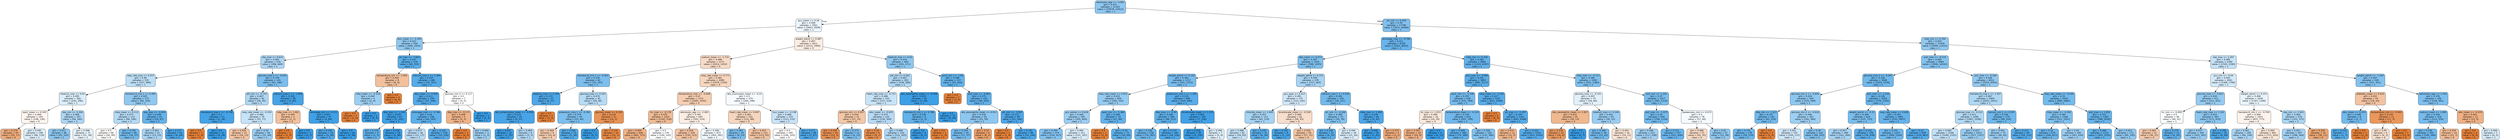 digraph Tree {
node [shape=box, style="filled, rounded", color="black", fontname="helvetica"] ;
edge [fontname="helvetica"] ;
0 [label="admission_age <= -0.961\ngini = 0.421\nsamples = 21341\nvalue = [10078, 23412]\nclass = 1", fillcolor="#8ec7f0"] ;
1 [label="gcs_motor <= 0.26\ngini = 0.499\nsamples = 3561\nvalue = [2663, 2928]\nclass = 1", fillcolor="#edf6fd"] ;
0 -> 1 [labeldistance=2.5, labelangle=45, headlabel="True"] ;
2 [label="bun_mean <= -0.345\ngini = 0.423\nsamples = 950\nvalue = [448, 1024]\nclass = 1", fillcolor="#90c8f0"] ;
1 -> 2 ;
3 [label="sbp_max <= 0.631\ngini = 0.465\nsamples = 676\nvalue = [388, 669]\nclass = 1", fillcolor="#acd6f4"] ;
2 -> 3 ;
4 [label="resp_rate_max <= 0.257\ngini = 0.48\nsamples = 535\nvalue = [327, 489]\nclass = 1", fillcolor="#bddff6"] ;
3 -> 4 ;
5 [label="totalco2_max <= 0.02\ngini = 0.495\nsamples = 360\nvalue = [242, 296]\nclass = 1", fillcolor="#dbedfa"] ;
4 -> 5 ;
6 [label="spo2_mean <= 0.345\ngini = 0.499\nsamples = 193\nvalue = [148, 136]\nclass = 0", fillcolor="#fdf5ef"] ;
5 -> 6 ;
7 [label="gini = 0.379\nsamples = 45\nvalue = [50, 17]\nclass = 0", fillcolor="#eeac7c"] ;
6 -> 7 ;
8 [label="gini = 0.495\nsamples = 148\nvalue = [98, 119]\nclass = 1", fillcolor="#dceefa"] ;
6 -> 8 ;
9 [label="sbp_min <= 0.206\ngini = 0.466\nsamples = 167\nvalue = [94, 160]\nclass = 1", fillcolor="#add7f4"] ;
5 -> 9 ;
10 [label="gini = 0.417\nsamples = 96\nvalue = [43, 102]\nclass = 1", fillcolor="#8cc6f0"] ;
9 -> 10 ;
11 [label="gini = 0.498\nsamples = 71\nvalue = [51, 58]\nclass = 1", fillcolor="#e7f3fc"] ;
9 -> 11 ;
12 [label="hematocrit_min.1 <= 0.495\ngini = 0.425\nsamples = 175\nvalue = [85, 193]\nclass = 1", fillcolor="#90c8f0"] ;
4 -> 12 ;
13 [label="mbp_mean <= 0.112\ngini = 0.473\nsamples = 112\nvalue = [66, 106]\nclass = 1", fillcolor="#b4daf5"] ;
12 -> 13 ;
14 [label="gini = 0.5\nsamples = 66\nvalue = [50, 49]\nclass = 0", fillcolor="#fefcfb"] ;
13 -> 14 ;
15 [label="gini = 0.342\nsamples = 46\nvalue = [16, 57]\nclass = 1", fillcolor="#71b9ec"] ;
13 -> 15 ;
16 [label="sbp_max <= -0.424\ngini = 0.294\nsamples = 63\nvalue = [19, 87]\nclass = 1", fillcolor="#64b2eb"] ;
12 -> 16 ;
17 [label="gini = 0.461\nsamples = 21\nvalue = [13, 23]\nclass = 1", fillcolor="#a9d4f4"] ;
16 -> 17 ;
18 [label="gini = 0.157\nsamples = 42\nvalue = [6, 64]\nclass = 1", fillcolor="#4ca6e7"] ;
16 -> 18 ;
19 [label="glucose_max.2 <= -0.016\ngini = 0.378\nsamples = 141\nvalue = [61, 180]\nclass = 1", fillcolor="#7cbeee"] ;
3 -> 19 ;
20 [label="ptt_min <= -0.741\ngini = 0.467\nsamples = 92\nvalue = [56, 95]\nclass = 1", fillcolor="#aed7f4"] ;
19 -> 20 ;
21 [label="hematocrit_max.1 <= -0.756\ngini = 0.1\nsamples = 13\nvalue = [1, 18]\nclass = 1", fillcolor="#44a2e6"] ;
20 -> 21 ;
22 [label="gini = 0.0\nsamples = 1\nvalue = [1, 0]\nclass = 0", fillcolor="#e58139"] ;
21 -> 22 ;
23 [label="gini = 0.0\nsamples = 12\nvalue = [0, 18]\nclass = 1", fillcolor="#399de5"] ;
21 -> 23 ;
24 [label="resp_rate_mean <= -0.559\ngini = 0.486\nsamples = 79\nvalue = [55, 77]\nclass = 1", fillcolor="#c6e3f8"] ;
20 -> 24 ;
25 [label="gini = 0.456\nsamples = 21\nvalue = [24, 13]\nclass = 0", fillcolor="#f3c5a4"] ;
24 -> 25 ;
26 [label="gini = 0.44\nsamples = 58\nvalue = [31, 64]\nclass = 1", fillcolor="#99ccf2"] ;
24 -> 26 ;
27 [label="calcium_max.1 <= -1.056\ngini = 0.105\nsamples = 49\nvalue = [5, 85]\nclass = 1", fillcolor="#45a3e7"] ;
19 -> 27 ;
28 [label="mbp_max <= 1.061\ngini = 0.444\nsamples = 2\nvalue = [2, 1]\nclass = 0", fillcolor="#f2c09c"] ;
27 -> 28 ;
29 [label="gini = 0.0\nsamples = 1\nvalue = [2, 0]\nclass = 0", fillcolor="#e58139"] ;
28 -> 29 ;
30 [label="gini = 0.0\nsamples = 1\nvalue = [0, 1]\nclass = 1", fillcolor="#399de5"] ;
28 -> 30 ;
31 [label="aniongap_min <= -0.131\ngini = 0.067\nsamples = 47\nvalue = [3, 84]\nclass = 1", fillcolor="#40a0e6"] ;
27 -> 31 ;
32 [label="gini = 0.185\nsamples = 19\nvalue = [3, 26]\nclass = 1", fillcolor="#50a8e8"] ;
31 -> 32 ;
33 [label="gini = 0.0\nsamples = 28\nvalue = [0, 58]\nclass = 1", fillcolor="#399de5"] ;
31 -> 33 ;
34 [label="ph_max <= -3.662\ngini = 0.247\nsamples = 274\nvalue = [60, 355]\nclass = 1", fillcolor="#5aaee9"] ;
2 -> 34 ;
35 [label="temperature_min <= -1.061\ngini = 0.444\nsamples = 8\nvalue = [8, 4]\nclass = 0", fillcolor="#f2c09c"] ;
34 -> 35 ;
36 [label="mbp_mean <= -0.318\ngini = 0.444\nsamples = 4\nvalue = [2, 4]\nclass = 1", fillcolor="#9ccef2"] ;
35 -> 36 ;
37 [label="gini = 0.0\nsamples = 2\nvalue = [2, 0]\nclass = 0", fillcolor="#e58139"] ;
36 -> 37 ;
38 [label="gini = 0.0\nsamples = 2\nvalue = [0, 4]\nclass = 1", fillcolor="#399de5"] ;
36 -> 38 ;
39 [label="gini = 0.0\nsamples = 4\nvalue = [6, 0]\nclass = 0", fillcolor="#e58139"] ;
35 -> 39 ;
40 [label="calcium_max.1 <= 2.394\ngini = 0.225\nsamples = 266\nvalue = [52, 351]\nclass = 1", fillcolor="#56ace9"] ;
34 -> 40 ;
41 [label="sbp_mean <= -0.929\ngini = 0.211\nsamples = 259\nvalue = [47, 346]\nclass = 1", fillcolor="#54aae9"] ;
40 -> 41 ;
42 [label="dbp_max <= -1.441\ngini = 0.055\nsamples = 63\nvalue = [3, 103]\nclass = 1", fillcolor="#3fa0e6"] ;
41 -> 42 ;
43 [label="gini = 0.278\nsamples = 4\nvalue = [1, 5]\nclass = 1", fillcolor="#61b1ea"] ;
42 -> 43 ;
44 [label="gini = 0.039\nsamples = 59\nvalue = [2, 98]\nclass = 1", fillcolor="#3d9fe6"] ;
42 -> 44 ;
45 [label="aniongap_max <= -0.766\ngini = 0.26\nsamples = 196\nvalue = [44, 243]\nclass = 1", fillcolor="#5dafea"] ;
41 -> 45 ;
46 [label="gini = 0.477\nsamples = 18\nvalue = [11, 17]\nclass = 1", fillcolor="#b9dcf6"] ;
45 -> 46 ;
47 [label="gini = 0.222\nsamples = 178\nvalue = [33, 226]\nclass = 1", fillcolor="#56abe9"] ;
45 -> 47 ;
48 [label="glucose_min.2 <= 0.117\ngini = 0.5\nsamples = 7\nvalue = [5, 5]\nclass = 0", fillcolor="#ffffff"] ;
40 -> 48 ;
49 [label="dbp_max <= -0.171\ngini = 0.408\nsamples = 5\nvalue = [5, 2]\nclass = 0", fillcolor="#efb388"] ;
48 -> 49 ;
50 [label="gini = 0.0\nsamples = 2\nvalue = [4, 0]\nclass = 0", fillcolor="#e58139"] ;
49 -> 50 ;
51 [label="gini = 0.444\nsamples = 3\nvalue = [1, 2]\nclass = 1", fillcolor="#9ccef2"] ;
49 -> 51 ;
52 [label="gini = 0.0\nsamples = 2\nvalue = [0, 3]\nclass = 1", fillcolor="#399de5"] ;
48 -> 52 ;
53 [label="weight_admit <= 0.987\ngini = 0.497\nsamples = 2611\nvalue = [2215, 1904]\nclass = 0", fillcolor="#fbede3"] ;
1 -> 53 ;
54 [label="sodium_mean <= -1.731\ngini = 0.486\nsamples = 2171\nvalue = [2014, 1433]\nclass = 0", fillcolor="#f7dbc6"] ;
53 -> 54 ;
55 [label="hematocrit_min.1 <= -0.403\ngini = 0.379\nsamples = 82\nvalue = [35, 103]\nclass = 1", fillcolor="#7cbeee"] ;
54 -> 55 ;
56 [label="totalco2_max <= 2.149\ngini = 0.172\nsamples = 37\nvalue = [6, 57]\nclass = 1", fillcolor="#4ea7e8"] ;
55 -> 56 ;
57 [label="abs_lymphocytes_mean <= -0.058\ngini = 0.123\nsamples = 35\nvalue = [4, 57]\nclass = 1", fillcolor="#47a4e7"] ;
56 -> 57 ;
58 [label="gini = 0.037\nsamples = 31\nvalue = [1, 52]\nclass = 1", fillcolor="#3d9fe6"] ;
57 -> 58 ;
59 [label="gini = 0.469\nsamples = 4\nvalue = [3, 5]\nclass = 1", fillcolor="#b0d8f5"] ;
57 -> 59 ;
60 [label="gini = 0.0\nsamples = 2\nvalue = [2, 0]\nclass = 0", fillcolor="#e58139"] ;
56 -> 60 ;
61 [label="glucose_max <= 0.187\ngini = 0.474\nsamples = 45\nvalue = [29, 46]\nclass = 1", fillcolor="#b6dbf5"] ;
55 -> 61 ;
62 [label="potassium_max.1 <= -0.392\ngini = 0.379\nsamples = 34\nvalue = [15, 44]\nclass = 1", fillcolor="#7cbeee"] ;
61 -> 62 ;
63 [label="gini = 0.469\nsamples = 9\nvalue = [10, 6]\nclass = 0", fillcolor="#f5cdb0"] ;
62 -> 63 ;
64 [label="gini = 0.206\nsamples = 25\nvalue = [5, 38]\nclass = 1", fillcolor="#53aae8"] ;
62 -> 64 ;
65 [label="glucose_mean <= 0.195\ngini = 0.219\nsamples = 11\nvalue = [14, 2]\nclass = 0", fillcolor="#e99355"] ;
61 -> 65 ;
66 [label="gini = 0.0\nsamples = 1\nvalue = [0, 1]\nclass = 1", fillcolor="#399de5"] ;
65 -> 66 ;
67 [label="gini = 0.124\nsamples = 10\nvalue = [14, 1]\nclass = 0", fillcolor="#e78a47"] ;
65 -> 67 ;
68 [label="resp_rate_mean <= 0.771\ngini = 0.481\nsamples = 2089\nvalue = [1979, 1330]\nclass = 0", fillcolor="#f6d6be"] ;
54 -> 68 ;
69 [label="temperature_max <= -0.008\ngini = 0.47\nsamples = 1715\nvalue = [1695, 1032]\nclass = 0", fillcolor="#f5ceb2"] ;
68 -> 69 ;
70 [label="inr_max <= -0.178\ngini = 0.435\nsamples = 1022\nvalue = [1102, 518]\nclass = 0", fillcolor="#f1bc96"] ;
69 -> 70 ;
71 [label="gini = 0.404\nsamples = 844\nvalue = [962, 375]\nclass = 0", fillcolor="#efb286"] ;
70 -> 71 ;
72 [label="gini = 0.5\nsamples = 178\nvalue = [140, 143]\nclass = 1", fillcolor="#fbfdfe"] ;
70 -> 72 ;
73 [label="admission_age <= -2.083\ngini = 0.497\nsamples = 693\nvalue = [593, 514]\nclass = 0", fillcolor="#fceee5"] ;
69 -> 73 ;
74 [label="gini = 0.454\nsamples = 220\nvalue = [230, 123]\nclass = 0", fillcolor="#f3c4a3"] ;
73 -> 74 ;
75 [label="gini = 0.499\nsamples = 473\nvalue = [363, 391]\nclass = 1", fillcolor="#f1f8fd"] ;
73 -> 75 ;
76 [label="abs_monocytes_mean <= -0.22\ngini = 0.5\nsamples = 374\nvalue = [284, 298]\nclass = 1", fillcolor="#f6fafe"] ;
68 -> 76 ;
77 [label="heart_rate_mean <= 0.097\ngini = 0.481\nsamples = 141\nvalue = [131, 88]\nclass = 0", fillcolor="#f6d6be"] ;
76 -> 77 ;
78 [label="gini = 0.383\nsamples = 20\nvalue = [8, 23]\nclass = 1", fillcolor="#7ebfee"] ;
77 -> 78 ;
79 [label="gini = 0.452\nsamples = 121\nvalue = [123, 65]\nclass = 0", fillcolor="#f3c4a2"] ;
77 -> 79 ;
80 [label="bun_mean <= -0.198\ngini = 0.488\nsamples = 233\nvalue = [153, 210]\nclass = 1", fillcolor="#c9e4f8"] ;
76 -> 80 ;
81 [label="gini = 0.5\nsamples = 185\nvalue = [146, 143]\nclass = 0", fillcolor="#fefcfb"] ;
80 -> 81 ;
82 [label="gini = 0.171\nsamples = 48\nvalue = [7, 67]\nclass = 1", fillcolor="#4ea7e8"] ;
80 -> 82 ;
83 [label="totalco2_max <= 0.02\ngini = 0.419\nsamples = 440\nvalue = [201, 471]\nclass = 1", fillcolor="#8dc7f0"] ;
53 -> 83 ;
84 [label="ptt_min <= 0.561\ngini = 0.467\nsamples = 283\nvalue = [158, 268]\nclass = 1", fillcolor="#aed7f4"] ;
83 -> 84 ;
85 [label="heart_rate_max <= -0.731\ngini = 0.486\nsamples = 253\nvalue = [157, 219]\nclass = 1", fillcolor="#c7e3f8"] ;
84 -> 85 ;
86 [label="glucose_min <= 0.057\ngini = 0.459\nsamples = 31\nvalue = [27, 15]\nclass = 0", fillcolor="#f3c7a7"] ;
85 -> 86 ;
87 [label="gini = 0.204\nsamples = 19\nvalue = [23, 3]\nclass = 0", fillcolor="#e89153"] ;
86 -> 87 ;
88 [label="gini = 0.375\nsamples = 12\nvalue = [4, 12]\nclass = 1", fillcolor="#7bbeee"] ;
86 -> 88 ;
89 [label="wbc_mean <= -0.835\ngini = 0.475\nsamples = 222\nvalue = [130, 204]\nclass = 1", fillcolor="#b7dbf6"] ;
85 -> 89 ;
90 [label="gini = 0.18\nsamples = 6\nvalue = [9, 1]\nclass = 0", fillcolor="#e88f4f"] ;
89 -> 90 ;
91 [label="gini = 0.468\nsamples = 216\nvalue = [121, 203]\nclass = 1", fillcolor="#afd7f4"] ;
89 -> 91 ;
92 [label="abs_neutrophils_mean <= -0.468\ngini = 0.039\nsamples = 30\nvalue = [1, 49]\nclass = 1", fillcolor="#3d9fe6"] ;
84 -> 92 ;
93 [label="hematocrit_min.1 <= 0.786\ngini = 0.278\nsamples = 5\nvalue = [1, 5]\nclass = 1", fillcolor="#61b1ea"] ;
92 -> 93 ;
94 [label="gini = 0.0\nsamples = 4\nvalue = [0, 5]\nclass = 1", fillcolor="#399de5"] ;
93 -> 94 ;
95 [label="gini = 0.0\nsamples = 1\nvalue = [1, 0]\nclass = 0", fillcolor="#e58139"] ;
93 -> 95 ;
96 [label="gini = 0.0\nsamples = 25\nvalue = [0, 44]\nclass = 1", fillcolor="#399de5"] ;
92 -> 96 ;
97 [label="pco2_min <= -1.85\ngini = 0.288\nsamples = 157\nvalue = [43, 203]\nclass = 1", fillcolor="#63b2eb"] ;
83 -> 97 ;
98 [label="gini = 0.0\nsamples = 2\nvalue = [3, 0]\nclass = 0", fillcolor="#e58139"] ;
97 -> 98 ;
99 [label="po2_max <= -0.965\ngini = 0.275\nsamples = 155\nvalue = [40, 203]\nclass = 1", fillcolor="#60b0ea"] ;
97 -> 99 ;
100 [label="abs_eosinophils_mean <= 0.911\ngini = 0.418\nsamples = 56\nvalue = [25, 59]\nclass = 1", fillcolor="#8dc7f0"] ;
99 -> 100 ;
101 [label="gini = 0.354\nsamples = 50\nvalue = [17, 57]\nclass = 1", fillcolor="#74baed"] ;
100 -> 101 ;
102 [label="gini = 0.32\nsamples = 6\nvalue = [8, 2]\nclass = 0", fillcolor="#eca06a"] ;
100 -> 102 ;
103 [label="ph_min <= -3.507\ngini = 0.171\nsamples = 99\nvalue = [15, 144]\nclass = 1", fillcolor="#4ea7e8"] ;
99 -> 103 ;
104 [label="gini = 0.0\nsamples = 1\nvalue = [1, 0]\nclass = 0", fillcolor="#e58139"] ;
103 -> 104 ;
105 [label="gini = 0.162\nsamples = 98\nvalue = [14, 144]\nclass = 1", fillcolor="#4ca7e8"] ;
103 -> 105 ;
106 [label="ph_min <= 0.058\ngini = 0.39\nsamples = 17780\nvalue = [7415, 20484]\nclass = 1", fillcolor="#81c0ee"] ;
0 -> 106 [labeldistance=2.5, labelangle=-45, headlabel="False"] ;
107 [label="aniongap_max <= -0.766\ngini = 0.311\nsamples = 6330\nvalue = [1921, 8052]\nclass = 1", fillcolor="#68b4eb"] ;
106 -> 107 ;
108 [label="dbp_mean <= 0.073\ngini = 0.387\nsamples = 1435\nvalue = [588, 1655]\nclass = 1", fillcolor="#7fc0ee"] ;
107 -> 108 ;
109 [label="weight_admit <= 0.142\ngini = 0.364\nsamples = 1157\nvalue = [431, 1372]\nclass = 1", fillcolor="#77bced"] ;
108 -> 109 ;
110 [label="resp_rate_mean <= 0.451\ngini = 0.433\nsamples = 659\nvalue = [326, 703]\nclass = 1", fillcolor="#95caf1"] ;
109 -> 110 ;
111 [label="gcs_verbal <= 0.618\ngini = 0.446\nsamples = 585\nvalue = [305, 604]\nclass = 1", fillcolor="#9dcef2"] ;
110 -> 111 ;
112 [label="gini = 0.394\nsamples = 374\nvalue = [154, 417]\nclass = 1", fillcolor="#82c1ef"] ;
111 -> 112 ;
113 [label="gini = 0.494\nsamples = 211\nvalue = [151, 187]\nclass = 1", fillcolor="#d9ecfa"] ;
111 -> 113 ;
114 [label="spo2_min <= -5.384\ngini = 0.289\nsamples = 74\nvalue = [21, 99]\nclass = 1", fillcolor="#63b2eb"] ;
110 -> 114 ;
115 [label="gini = 0.0\nsamples = 1\nvalue = [3, 0]\nclass = 0", fillcolor="#e58139"] ;
114 -> 115 ;
116 [label="gini = 0.26\nsamples = 73\nvalue = [18, 99]\nclass = 1", fillcolor="#5dafea"] ;
114 -> 116 ;
117 [label="potassium_min.1 <= 1.285\ngini = 0.235\nsamples = 498\nvalue = [105, 669]\nclass = 1", fillcolor="#58ace9"] ;
109 -> 117 ;
118 [label="dbp_max <= -0.59\ngini = 0.269\nsamples = 396\nvalue = [98, 513]\nclass = 1", fillcolor="#5fb0ea"] ;
117 -> 118 ;
119 [label="gini = 0.326\nsamples = 236\nvalue = [74, 287]\nclass = 1", fillcolor="#6cb6ec"] ;
118 -> 119 ;
120 [label="gini = 0.174\nsamples = 160\nvalue = [24, 226]\nclass = 1", fillcolor="#4ea7e8"] ;
118 -> 120 ;
121 [label="bicarbonate_mean <= 1.374\ngini = 0.082\nsamples = 102\nvalue = [7, 156]\nclass = 1", fillcolor="#42a1e6"] ;
117 -> 121 ;
122 [label="gini = 0.026\nsamples = 95\nvalue = [2, 150]\nclass = 1", fillcolor="#3c9ee5"] ;
121 -> 122 ;
123 [label="gini = 0.496\nsamples = 7\nvalue = [5, 6]\nclass = 1", fillcolor="#deeffb"] ;
121 -> 123 ;
124 [label="weight_admit <= 0.371\ngini = 0.459\nsamples = 278\nvalue = [157, 283]\nclass = 1", fillcolor="#a7d3f3"] ;
108 -> 124 ;
125 [label="gcs_eyes <= 0.412\ngini = 0.491\nsamples = 175\nvalue = [123, 162]\nclass = 1", fillcolor="#cfe7f9"] ;
124 -> 125 ;
126 [label="chloride_mean <= 1.045\ngini = 0.457\nsamples = 113\nvalue = [65, 119]\nclass = 1", fillcolor="#a5d3f3"] ;
125 -> 126 ;
127 [label="gini = 0.486\nsamples = 82\nvalue = [59, 83]\nclass = 1", fillcolor="#c6e3f7"] ;
126 -> 127 ;
128 [label="gini = 0.245\nsamples = 31\nvalue = [6, 36]\nclass = 1", fillcolor="#5aade9"] ;
126 -> 128 ;
129 [label="bicarbonate_mean <= -0.528\ngini = 0.489\nsamples = 62\nvalue = [58, 43]\nclass = 0", fillcolor="#f8decc"] ;
125 -> 129 ;
130 [label="gini = 0.142\nsamples = 8\nvalue = [1, 12]\nclass = 1", fillcolor="#49a5e7"] ;
129 -> 130 ;
131 [label="gini = 0.456\nsamples = 54\nvalue = [57, 31]\nclass = 0", fillcolor="#f3c6a5"] ;
129 -> 131 ;
132 [label="calcium_max.1 <= 0.039\ngini = 0.342\nsamples = 103\nvalue = [34, 121]\nclass = 1", fillcolor="#71b9ec"] ;
124 -> 132 ;
133 [label="ph_min <= -0.266\ngini = 0.399\nsamples = 75\nvalue = [30, 79]\nclass = 1", fillcolor="#84c2ef"] ;
132 -> 133 ;
134 [label="gini = 0.248\nsamples = 41\nvalue = [9, 53]\nclass = 1", fillcolor="#5baee9"] ;
133 -> 134 ;
135 [label="gini = 0.494\nsamples = 34\nvalue = [21, 26]\nclass = 1", fillcolor="#d9ecfa"] ;
133 -> 135 ;
136 [label="mbp_max <= 1.492\ngini = 0.159\nsamples = 28\nvalue = [4, 42]\nclass = 1", fillcolor="#4ca6e7"] ;
132 -> 136 ;
137 [label="gini = 0.046\nsamples = 26\nvalue = [1, 41]\nclass = 1", fillcolor="#3e9fe6"] ;
136 -> 137 ;
138 [label="gini = 0.375\nsamples = 2\nvalue = [3, 1]\nclass = 0", fillcolor="#eeab7b"] ;
136 -> 138 ;
139 [label="mbp_min <= 0.326\ngini = 0.285\nsamples = 4895\nvalue = [1333, 6397]\nclass = 1", fillcolor="#62b1ea"] ;
107 -> 139 ;
140 [label="po2_max <= -0.984\ngini = 0.251\nsamples = 3803\nvalue = [882, 5117]\nclass = 1", fillcolor="#5baee9"] ;
139 -> 140 ;
141 [label="spo2_min <= -3.748\ngini = 0.355\nsamples = 636\nvalue = [231, 769]\nclass = 1", fillcolor="#74baed"] ;
140 -> 141 ;
142 [label="inr_max <= 1.053\ngini = 0.496\nsamples = 26\nvalue = [24, 20]\nclass = 0", fillcolor="#fbeade"] ;
141 -> 142 ;
143 [label="gini = 0.397\nsamples = 20\nvalue = [24, 9]\nclass = 0", fillcolor="#efb083"] ;
142 -> 143 ;
144 [label="gini = 0.0\nsamples = 6\nvalue = [0, 11]\nclass = 1", fillcolor="#399de5"] ;
142 -> 144 ;
145 [label="temperature_mean <= -0.145\ngini = 0.339\nsamples = 610\nvalue = [207, 749]\nclass = 1", fillcolor="#70b8ec"] ;
141 -> 145 ;
146 [label="gini = 0.269\nsamples = 284\nvalue = [74, 389]\nclass = 1", fillcolor="#5fb0ea"] ;
145 -> 146 ;
147 [label="gini = 0.394\nsamples = 326\nvalue = [133, 360]\nclass = 1", fillcolor="#82c1ef"] ;
145 -> 147 ;
148 [label="mbp_mean <= -3.159\ngini = 0.227\nsamples = 3167\nvalue = [651, 4348]\nclass = 1", fillcolor="#57ace9"] ;
140 -> 148 ;
149 [label="gini = 0.0\nsamples = 6\nvalue = [8, 0]\nclass = 0", fillcolor="#e58139"] ;
148 -> 149 ;
150 [label="ph_max <= -5.297\ngini = 0.224\nsamples = 3161\nvalue = [643, 4348]\nclass = 1", fillcolor="#56abe9"] ;
148 -> 150 ;
151 [label="gini = 0.415\nsamples = 11\nvalue = [12, 5]\nclass = 0", fillcolor="#f0b58b"] ;
150 -> 151 ;
152 [label="gini = 0.222\nsamples = 3150\nvalue = [631, 4343]\nclass = 1", fillcolor="#56abe9"] ;
150 -> 152 ;
153 [label="mbp_max <= -0.713\ngini = 0.385\nsamples = 1092\nvalue = [451, 1280]\nclass = 1", fillcolor="#7fc0ee"] ;
139 -> 153 ;
154 [label="glucose_max <= -0.101\ngini = 0.497\nsamples = 75\nvalue = [56, 66]\nclass = 1", fillcolor="#e1f0fb"] ;
153 -> 154 ;
155 [label="abs_neutrophils_mean <= 1.827\ngini = 0.422\nsamples = 25\nvalue = [30, 13]\nclass = 0", fillcolor="#f0b88f"] ;
154 -> 155 ;
156 [label="gini = 0.278\nsamples = 22\nvalue = [30, 6]\nclass = 0", fillcolor="#ea9a61"] ;
155 -> 156 ;
157 [label="gini = 0.0\nsamples = 3\nvalue = [0, 7]\nclass = 1", fillcolor="#399de5"] ;
155 -> 157 ;
158 [label="totalco2_max <= 0.244\ngini = 0.442\nsamples = 50\nvalue = [26, 53]\nclass = 1", fillcolor="#9acdf2"] ;
154 -> 158 ;
159 [label="gini = 0.346\nsamples = 34\nvalue = [12, 42]\nclass = 1", fillcolor="#72b9ec"] ;
158 -> 159 ;
160 [label="gini = 0.493\nsamples = 16\nvalue = [14, 11]\nclass = 0", fillcolor="#f9e4d5"] ;
158 -> 160 ;
161 [label="po2_min <= 1.103\ngini = 0.37\nsamples = 1017\nvalue = [395, 1214]\nclass = 1", fillcolor="#79bded"] ;
153 -> 161 ;
162 [label="po2_max <= -1.075\ngini = 0.35\nsamples = 939\nvalue = [338, 1154]\nclass = 1", fillcolor="#73baed"] ;
161 -> 162 ;
163 [label="gini = 0.448\nsamples = 212\nvalue = [117, 228]\nclass = 1", fillcolor="#9fcff2"] ;
162 -> 163 ;
164 [label="gini = 0.311\nsamples = 727\nvalue = [221, 926]\nclass = 1", fillcolor="#68b4eb"] ;
162 -> 164 ;
165 [label="baseexcess_min <= 0.073\ngini = 0.5\nsamples = 78\nvalue = [57, 60]\nclass = 1", fillcolor="#f5fafe"] ;
161 -> 165 ;
166 [label="gini = 0.486\nsamples = 51\nvalue = [45, 32]\nclass = 0", fillcolor="#f7dbc6"] ;
165 -> 166 ;
167 [label="gini = 0.42\nsamples = 27\nvalue = [12, 28]\nclass = 1", fillcolor="#8ec7f0"] ;
165 -> 167 ;
168 [label="mbp_min <= 0.764\ngini = 0.425\nsamples = 11450\nvalue = [5494, 12432]\nclass = 1", fillcolor="#91c8f0"] ;
106 -> 168 ;
169 [label="po2_max <= -0.219\ngini = 0.402\nsamples = 9060\nvalue = [3949, 10242]\nclass = 1", fillcolor="#85c3ef"] ;
168 -> 169 ;
170 [label="glucose_max.2 <= -0.547\ngini = 0.338\nsamples = 3048\nvalue = [1025, 3739]\nclass = 1", fillcolor="#6fb8ec"] ;
169 -> 170 ;
171 [label="glucose_min.2 <= -0.845\ngini = 0.419\nsamples = 544\nvalue = [255, 599]\nclass = 1", fillcolor="#8dc7f0"] ;
170 -> 171 ;
172 [label="dbp_min <= 1.023\ngini = 0.347\nsamples = 181\nvalue = [63, 219]\nclass = 1", fillcolor="#72b9ec"] ;
171 -> 172 ;
173 [label="gini = 0.331\nsamples = 178\nvalue = [58, 219]\nclass = 1", fillcolor="#6db7ec"] ;
172 -> 173 ;
174 [label="gini = 0.0\nsamples = 3\nvalue = [5, 0]\nclass = 0", fillcolor="#e58139"] ;
172 -> 174 ;
175 [label="glucose_min.2 <= -0.626\ngini = 0.446\nsamples = 363\nvalue = [192, 380]\nclass = 1", fillcolor="#9dcff2"] ;
171 -> 175 ;
176 [label="gini = 0.491\nsamples = 147\nvalue = [104, 137]\nclass = 1", fillcolor="#cfe7f9"] ;
175 -> 176 ;
177 [label="gini = 0.39\nsamples = 216\nvalue = [88, 243]\nclass = 1", fillcolor="#81c0ee"] ;
175 -> 177 ;
178 [label="po2_max <= -1.234\ngini = 0.316\nsamples = 2504\nvalue = [770, 3140]\nclass = 1", fillcolor="#6ab5eb"] ;
170 -> 178 ;
179 [label="weight_admit <= -0.31\ngini = 0.369\nsamples = 619\nvalue = [237, 733]\nclass = 1", fillcolor="#79bded"] ;
178 -> 179 ;
180 [label="gini = 0.457\nsamples = 289\nvalue = [161, 294]\nclass = 1", fillcolor="#a5d3f3"] ;
179 -> 180 ;
181 [label="gini = 0.252\nsamples = 330\nvalue = [76, 439]\nclass = 1", fillcolor="#5baeea"] ;
179 -> 181 ;
182 [label="resp_rate_mean <= 0.606\ngini = 0.297\nsamples = 1885\nvalue = [533, 2407]\nclass = 1", fillcolor="#65b3eb"] ;
178 -> 182 ;
183 [label="gini = 0.331\nsamples = 1247\nvalue = [409, 1544]\nclass = 1", fillcolor="#6db7ec"] ;
182 -> 183 ;
184 [label="gini = 0.22\nsamples = 638\nvalue = [124, 863]\nclass = 1", fillcolor="#55abe9"] ;
182 -> 184 ;
185 [label="po2_max <= -0.166\ngini = 0.428\nsamples = 6012\nvalue = [2924, 6503]\nclass = 1", fillcolor="#92c9f1"] ;
169 -> 185 ;
186 [label="hematocrit_max.1 <= 1.507\ngini = 0.467\nsamples = 3469\nvalue = [2025, 3422]\nclass = 1", fillcolor="#aed7f4"] ;
185 -> 186 ;
187 [label="glucose_max <= -0.212\ngini = 0.471\nsamples = 3299\nvalue = [1967, 3208]\nclass = 1", fillcolor="#b2d9f5"] ;
186 -> 187 ;
188 [label="gini = 0.483\nsamples = 2246\nvalue = [1440, 2101]\nclass = 1", fillcolor="#c1e0f7"] ;
187 -> 188 ;
189 [label="gini = 0.437\nsamples = 1053\nvalue = [527, 1107]\nclass = 1", fillcolor="#97ccf1"] ;
187 -> 189 ;
190 [label="calcium_min.1 <= 0.507\ngini = 0.336\nsamples = 170\nvalue = [58, 214]\nclass = 1", fillcolor="#6fb8ec"] ;
186 -> 190 ;
191 [label="gini = 0.441\nsamples = 75\nvalue = [40, 82]\nclass = 1", fillcolor="#9acdf2"] ;
190 -> 191 ;
192 [label="gini = 0.211\nsamples = 95\nvalue = [18, 132]\nclass = 1", fillcolor="#54aae9"] ;
190 -> 192 ;
193 [label="resp_rate_mean <= -0.544\ngini = 0.35\nsamples = 2543\nvalue = [899, 3081]\nclass = 1", fillcolor="#73baed"] ;
185 -> 193 ;
194 [label="mbp_mean <= -0.302\ngini = 0.385\nsamples = 1260\nvalue = [511, 1451]\nclass = 1", fillcolor="#7fc0ee"] ;
193 -> 194 ;
195 [label="gini = 0.32\nsamples = 675\nvalue = [204, 817]\nclass = 1", fillcolor="#6ab5eb"] ;
194 -> 195 ;
196 [label="gini = 0.44\nsamples = 585\nvalue = [307, 634]\nclass = 1", fillcolor="#99ccf2"] ;
194 -> 196 ;
197 [label="po2_max <= 1.833\ngini = 0.311\nsamples = 1283\nvalue = [388, 1630]\nclass = 1", fillcolor="#68b4eb"] ;
193 -> 197 ;
198 [label="gini = 0.288\nsamples = 1112\nvalue = [303, 1435]\nclass = 1", fillcolor="#63b2ea"] ;
197 -> 198 ;
199 [label="gini = 0.423\nsamples = 171\nvalue = [85, 195]\nclass = 1", fillcolor="#8fc8f0"] ;
197 -> 199 ;
200 [label="sbp_max <= 1.597\ngini = 0.485\nsamples = 2390\nvalue = [1545, 2190]\nclass = 1", fillcolor="#c5e2f7"] ;
168 -> 200 ;
201 [label="gcs_min <= -0.04\ngini = 0.492\nsamples = 2041\nvalue = [1398, 1799]\nclass = 1", fillcolor="#d3e9f9"] ;
200 -> 201 ;
202 [label="glucose_max <= -0.821\ngini = 0.434\nsamples = 411\nvalue = [211, 451]\nclass = 1", fillcolor="#96cbf1"] ;
201 -> 202 ;
203 [label="inr_min <= -0.099\ngini = 0.5\nsamples = 46\nvalue = [40, 41]\nclass = 1", fillcolor="#fafdfe"] ;
202 -> 203 ;
204 [label="gini = 0.465\nsamples = 31\nvalue = [36, 21]\nclass = 0", fillcolor="#f4caac"] ;
203 -> 204 ;
205 [label="gini = 0.278\nsamples = 15\nvalue = [4, 20]\nclass = 1", fillcolor="#61b1ea"] ;
203 -> 205 ;
206 [label="heart_rate_max <= 1.181\ngini = 0.415\nsamples = 365\nvalue = [171, 410]\nclass = 1", fillcolor="#8cc6f0"] ;
202 -> 206 ;
207 [label="gini = 0.437\nsamples = 320\nvalue = [163, 342]\nclass = 1", fillcolor="#97ccf1"] ;
206 -> 207 ;
208 [label="gini = 0.188\nsamples = 45\nvalue = [8, 68]\nclass = 1", fillcolor="#50a9e8"] ;
206 -> 208 ;
209 [label="weight_admit <= 0.252\ngini = 0.498\nsamples = 1630\nvalue = [1187, 1348]\nclass = 1", fillcolor="#e7f3fc"] ;
201 -> 209 ;
210 [label="hematocrit_min.1 <= -0.769\ngini = 0.499\nsamples = 1051\nvalue = [855, 773]\nclass = 0", fillcolor="#fdf3ec"] ;
209 -> 210 ;
211 [label="gini = 0.461\nsamples = 149\nvalue = [84, 149]\nclass = 1", fillcolor="#a9d4f4"] ;
210 -> 211 ;
212 [label="gini = 0.494\nsamples = 902\nvalue = [771, 624]\nclass = 0", fillcolor="#fae7d9"] ;
210 -> 212 ;
213 [label="sbp_min <= 2.401\ngini = 0.464\nsamples = 579\nvalue = [332, 575]\nclass = 1", fillcolor="#abd6f4"] ;
209 -> 213 ;
214 [label="gini = 0.451\nsamples = 547\nvalue = [296, 564]\nclass = 1", fillcolor="#a1d0f3"] ;
213 -> 214 ;
215 [label="gini = 0.359\nsamples = 32\nvalue = [36, 11]\nclass = 0", fillcolor="#eda876"] ;
213 -> 215 ;
216 [label="weight_admit <= -1.265\ngini = 0.397\nsamples = 349\nvalue = [147, 391]\nclass = 1", fillcolor="#83c2ef"] ;
200 -> 216 ;
217 [label="platelets_mean <= 0.032\ngini = 0.452\nsamples = 19\nvalue = [19, 10]\nclass = 0", fillcolor="#f3c3a1"] ;
216 -> 217 ;
218 [label="wbc_mean <= 0.253\ngini = 0.346\nsamples = 8\nvalue = [2, 7]\nclass = 1", fillcolor="#72b9ec"] ;
217 -> 218 ;
219 [label="gini = 0.219\nsamples = 7\nvalue = [1, 7]\nclass = 1", fillcolor="#55abe9"] ;
218 -> 219 ;
220 [label="gini = 0.0\nsamples = 1\nvalue = [1, 0]\nclass = 0", fillcolor="#e58139"] ;
218 -> 220 ;
221 [label="temperature_min <= -0.043\ngini = 0.255\nsamples = 11\nvalue = [17, 3]\nclass = 0", fillcolor="#ea975c"] ;
217 -> 221 ;
222 [label="gini = 0.49\nsamples = 4\nvalue = [4, 3]\nclass = 0", fillcolor="#f8e0ce"] ;
221 -> 222 ;
223 [label="gini = 0.0\nsamples = 7\nvalue = [13, 0]\nclass = 0", fillcolor="#e58139"] ;
221 -> 223 ;
224 [label="admission_age <= 1.554\ngini = 0.376\nsamples = 330\nvalue = [128, 381]\nclass = 1", fillcolor="#7cbeee"] ;
216 -> 224 ;
225 [label="sodium_mean <= 1.699\ngini = 0.359\nsamples = 319\nvalue = [115, 376]\nclass = 1", fillcolor="#76bbed"] ;
224 -> 225 ;
226 [label="gini = 0.336\nsamples = 305\nvalue = [100, 369]\nclass = 1", fillcolor="#6fb8ec"] ;
225 -> 226 ;
227 [label="gini = 0.434\nsamples = 14\nvalue = [15, 7]\nclass = 0", fillcolor="#f1bc95"] ;
225 -> 227 ;
228 [label="wbc_mean <= -0.474\ngini = 0.401\nsamples = 11\nvalue = [13, 5]\nclass = 0", fillcolor="#efb185"] ;
224 -> 228 ;
229 [label="gini = 0.0\nsamples = 4\nvalue = [9, 0]\nclass = 0", fillcolor="#e58139"] ;
228 -> 229 ;
230 [label="gini = 0.494\nsamples = 7\nvalue = [4, 5]\nclass = 1", fillcolor="#d7ebfa"] ;
228 -> 230 ;
}